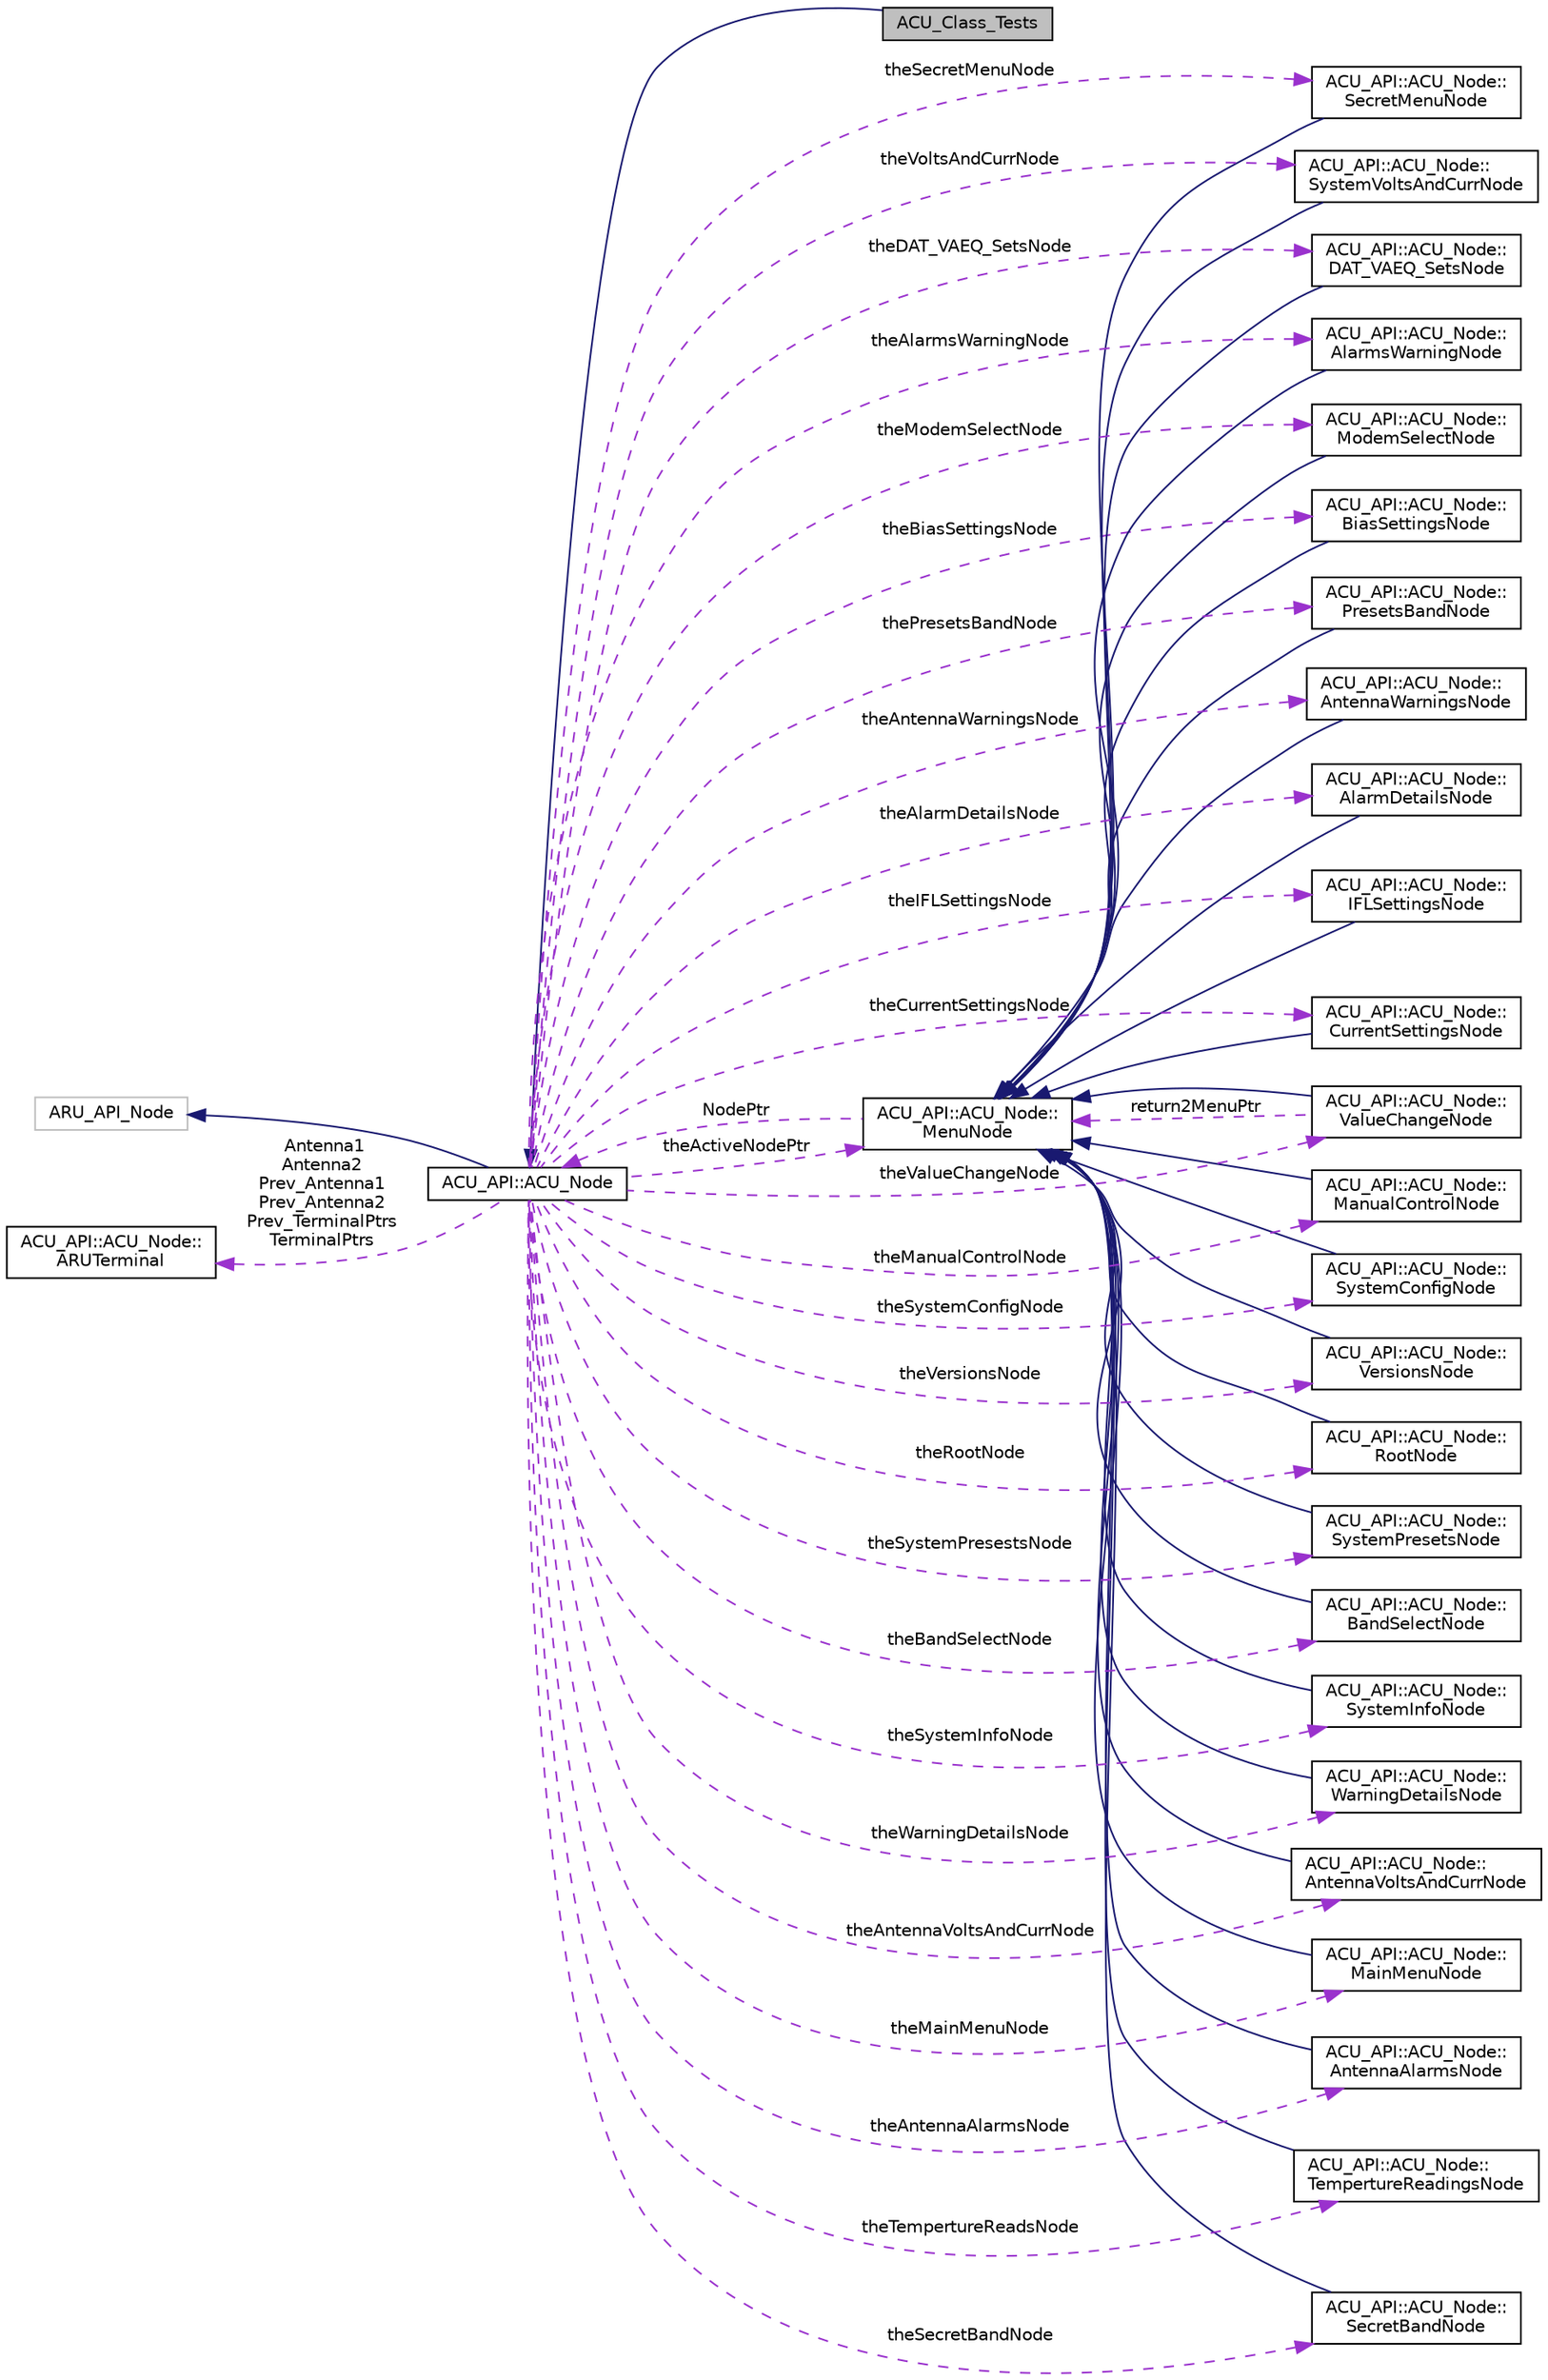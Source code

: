 digraph "ACU_Class_Tests"
{
 // LATEX_PDF_SIZE
  edge [fontname="Helvetica",fontsize="10",labelfontname="Helvetica",labelfontsize="10"];
  node [fontname="Helvetica",fontsize="10",shape=record];
  rankdir="LR";
  Node1 [label="ACU_Class_Tests",height=0.2,width=0.4,color="black", fillcolor="grey75", style="filled", fontcolor="black",tooltip=" "];
  Node2 -> Node1 [dir="back",color="midnightblue",fontsize="10",style="solid",fontname="Helvetica"];
  Node2 [label="ACU_API::ACU_Node",height=0.2,width=0.4,color="black", fillcolor="white", style="filled",URL="$class_a_c_u___a_p_i_1_1_a_c_u___node.html",tooltip="Abstract Base of the ACU PCB within the ARU."];
  Node3 -> Node2 [dir="back",color="midnightblue",fontsize="10",style="solid",fontname="Helvetica"];
  Node3 [label="ARU_API_Node",height=0.2,width=0.4,color="grey75", fillcolor="white", style="filled",tooltip=" "];
  Node4 -> Node2 [dir="back",color="darkorchid3",fontsize="10",style="dashed",label=" theBiasSettingsNode" ,fontname="Helvetica"];
  Node4 [label="ACU_API::ACU_Node::\lBiasSettingsNode",height=0.2,width=0.4,color="black", fillcolor="white", style="filled",URL="$class_a_c_u___a_p_i_1_1_a_c_u___node_1_1_bias_settings_node.html",tooltip=" "];
  Node5 -> Node4 [dir="back",color="midnightblue",fontsize="10",style="solid",fontname="Helvetica"];
  Node5 [label="ACU_API::ACU_Node::\lMenuNode",height=0.2,width=0.4,color="black", fillcolor="white", style="filled",URL="$class_a_c_u___a_p_i_1_1_a_c_u___node_1_1_menu_node.html",tooltip=" "];
  Node2 -> Node5 [dir="back",color="darkorchid3",fontsize="10",style="dashed",label=" NodePtr" ,fontname="Helvetica"];
  Node6 -> Node2 [dir="back",color="darkorchid3",fontsize="10",style="dashed",label=" theModemSelectNode" ,fontname="Helvetica"];
  Node6 [label="ACU_API::ACU_Node::\lModemSelectNode",height=0.2,width=0.4,color="black", fillcolor="white", style="filled",URL="$class_a_c_u___a_p_i_1_1_a_c_u___node_1_1_modem_select_node.html",tooltip=" "];
  Node5 -> Node6 [dir="back",color="midnightblue",fontsize="10",style="solid",fontname="Helvetica"];
  Node7 -> Node2 [dir="back",color="darkorchid3",fontsize="10",style="dashed",label=" theAlarmDetailsNode" ,fontname="Helvetica"];
  Node7 [label="ACU_API::ACU_Node::\lAlarmDetailsNode",height=0.2,width=0.4,color="black", fillcolor="white", style="filled",URL="$class_a_c_u___a_p_i_1_1_a_c_u___node_1_1_alarm_details_node.html",tooltip=" "];
  Node5 -> Node7 [dir="back",color="midnightblue",fontsize="10",style="solid",fontname="Helvetica"];
  Node8 -> Node2 [dir="back",color="darkorchid3",fontsize="10",style="dashed",label=" theIFLSettingsNode" ,fontname="Helvetica"];
  Node8 [label="ACU_API::ACU_Node::\lIFLSettingsNode",height=0.2,width=0.4,color="black", fillcolor="white", style="filled",URL="$class_a_c_u___a_p_i_1_1_a_c_u___node_1_1_i_f_l_settings_node.html",tooltip=" "];
  Node5 -> Node8 [dir="back",color="midnightblue",fontsize="10",style="solid",fontname="Helvetica"];
  Node9 -> Node2 [dir="back",color="darkorchid3",fontsize="10",style="dashed",label=" theSecretMenuNode" ,fontname="Helvetica"];
  Node9 [label="ACU_API::ACU_Node::\lSecretMenuNode",height=0.2,width=0.4,color="black", fillcolor="white", style="filled",URL="$class_a_c_u___a_p_i_1_1_a_c_u___node_1_1_secret_menu_node.html",tooltip=" "];
  Node5 -> Node9 [dir="back",color="midnightblue",fontsize="10",style="solid",fontname="Helvetica"];
  Node10 -> Node2 [dir="back",color="darkorchid3",fontsize="10",style="dashed",label=" theDAT_VAEQ_SetsNode" ,fontname="Helvetica"];
  Node10 [label="ACU_API::ACU_Node::\lDAT_VAEQ_SetsNode",height=0.2,width=0.4,color="black", fillcolor="white", style="filled",URL="$class_a_c_u___a_p_i_1_1_a_c_u___node_1_1_d_a_t___v_a_e_q___sets_node.html",tooltip=" "];
  Node5 -> Node10 [dir="back",color="midnightblue",fontsize="10",style="solid",fontname="Helvetica"];
  Node11 -> Node2 [dir="back",color="darkorchid3",fontsize="10",style="dashed",label=" theCurrentSettingsNode" ,fontname="Helvetica"];
  Node11 [label="ACU_API::ACU_Node::\lCurrentSettingsNode",height=0.2,width=0.4,color="black", fillcolor="white", style="filled",URL="$class_a_c_u___a_p_i_1_1_a_c_u___node_1_1_current_settings_node.html",tooltip=" "];
  Node5 -> Node11 [dir="back",color="midnightblue",fontsize="10",style="solid",fontname="Helvetica"];
  Node12 -> Node2 [dir="back",color="darkorchid3",fontsize="10",style="dashed",label=" theVoltsAndCurrNode" ,fontname="Helvetica"];
  Node12 [label="ACU_API::ACU_Node::\lSystemVoltsAndCurrNode",height=0.2,width=0.4,color="black", fillcolor="white", style="filled",URL="$class_a_c_u___a_p_i_1_1_a_c_u___node_1_1_system_volts_and_curr_node.html",tooltip=" "];
  Node5 -> Node12 [dir="back",color="midnightblue",fontsize="10",style="solid",fontname="Helvetica"];
  Node13 -> Node2 [dir="back",color="darkorchid3",fontsize="10",style="dashed",label=" theAlarmsWarningNode" ,fontname="Helvetica"];
  Node13 [label="ACU_API::ACU_Node::\lAlarmsWarningNode",height=0.2,width=0.4,color="black", fillcolor="white", style="filled",URL="$class_a_c_u___a_p_i_1_1_a_c_u___node_1_1_alarms_warning_node.html",tooltip=" "];
  Node5 -> Node13 [dir="back",color="midnightblue",fontsize="10",style="solid",fontname="Helvetica"];
  Node14 -> Node2 [dir="back",color="darkorchid3",fontsize="10",style="dashed",label=" theAntennaWarningsNode" ,fontname="Helvetica"];
  Node14 [label="ACU_API::ACU_Node::\lAntennaWarningsNode",height=0.2,width=0.4,color="black", fillcolor="white", style="filled",URL="$class_a_c_u___a_p_i_1_1_a_c_u___node_1_1_antenna_warnings_node.html",tooltip=" "];
  Node5 -> Node14 [dir="back",color="midnightblue",fontsize="10",style="solid",fontname="Helvetica"];
  Node15 -> Node2 [dir="back",color="darkorchid3",fontsize="10",style="dashed",label=" thePresetsBandNode" ,fontname="Helvetica"];
  Node15 [label="ACU_API::ACU_Node::\lPresetsBandNode",height=0.2,width=0.4,color="black", fillcolor="white", style="filled",URL="$class_a_c_u___a_p_i_1_1_a_c_u___node_1_1_presets_band_node.html",tooltip=" "];
  Node5 -> Node15 [dir="back",color="midnightblue",fontsize="10",style="solid",fontname="Helvetica"];
  Node16 -> Node2 [dir="back",color="darkorchid3",fontsize="10",style="dashed",label=" theSystemInfoNode" ,fontname="Helvetica"];
  Node16 [label="ACU_API::ACU_Node::\lSystemInfoNode",height=0.2,width=0.4,color="black", fillcolor="white", style="filled",URL="$class_a_c_u___a_p_i_1_1_a_c_u___node_1_1_system_info_node.html",tooltip=" "];
  Node5 -> Node16 [dir="back",color="midnightblue",fontsize="10",style="solid",fontname="Helvetica"];
  Node17 -> Node2 [dir="back",color="darkorchid3",fontsize="10",style="dashed",label=" theValueChangeNode" ,fontname="Helvetica"];
  Node17 [label="ACU_API::ACU_Node::\lValueChangeNode",height=0.2,width=0.4,color="black", fillcolor="white", style="filled",URL="$class_a_c_u___a_p_i_1_1_a_c_u___node_1_1_value_change_node.html",tooltip=" "];
  Node5 -> Node17 [dir="back",color="midnightblue",fontsize="10",style="solid",fontname="Helvetica"];
  Node5 -> Node17 [dir="back",color="darkorchid3",fontsize="10",style="dashed",label=" return2MenuPtr" ,fontname="Helvetica"];
  Node18 -> Node2 [dir="back",color="darkorchid3",fontsize="10",style="dashed",label=" theSecretBandNode" ,fontname="Helvetica"];
  Node18 [label="ACU_API::ACU_Node::\lSecretBandNode",height=0.2,width=0.4,color="black", fillcolor="white", style="filled",URL="$class_a_c_u___a_p_i_1_1_a_c_u___node_1_1_secret_band_node.html",tooltip=" "];
  Node5 -> Node18 [dir="back",color="midnightblue",fontsize="10",style="solid",fontname="Helvetica"];
  Node19 -> Node2 [dir="back",color="darkorchid3",fontsize="10",style="dashed",label=" theManualControlNode" ,fontname="Helvetica"];
  Node19 [label="ACU_API::ACU_Node::\lManualControlNode",height=0.2,width=0.4,color="black", fillcolor="white", style="filled",URL="$class_a_c_u___a_p_i_1_1_a_c_u___node_1_1_manual_control_node.html",tooltip=" "];
  Node5 -> Node19 [dir="back",color="midnightblue",fontsize="10",style="solid",fontname="Helvetica"];
  Node20 -> Node2 [dir="back",color="darkorchid3",fontsize="10",style="dashed",label=" theSystemPresestsNode" ,fontname="Helvetica"];
  Node20 [label="ACU_API::ACU_Node::\lSystemPresetsNode",height=0.2,width=0.4,color="black", fillcolor="white", style="filled",URL="$class_a_c_u___a_p_i_1_1_a_c_u___node_1_1_system_presets_node.html",tooltip=" "];
  Node5 -> Node20 [dir="back",color="midnightblue",fontsize="10",style="solid",fontname="Helvetica"];
  Node21 -> Node2 [dir="back",color="darkorchid3",fontsize="10",style="dashed",label=" theSystemConfigNode" ,fontname="Helvetica"];
  Node21 [label="ACU_API::ACU_Node::\lSystemConfigNode",height=0.2,width=0.4,color="black", fillcolor="white", style="filled",URL="$class_a_c_u___a_p_i_1_1_a_c_u___node_1_1_system_config_node.html",tooltip=" "];
  Node5 -> Node21 [dir="back",color="midnightblue",fontsize="10",style="solid",fontname="Helvetica"];
  Node22 -> Node2 [dir="back",color="darkorchid3",fontsize="10",style="dashed",label=" theBandSelectNode" ,fontname="Helvetica"];
  Node22 [label="ACU_API::ACU_Node::\lBandSelectNode",height=0.2,width=0.4,color="black", fillcolor="white", style="filled",URL="$class_a_c_u___a_p_i_1_1_a_c_u___node_1_1_band_select_node.html",tooltip=" "];
  Node5 -> Node22 [dir="back",color="midnightblue",fontsize="10",style="solid",fontname="Helvetica"];
  Node23 -> Node2 [dir="back",color="darkorchid3",fontsize="10",style="dashed",label=" theAntennaVoltsAndCurrNode" ,fontname="Helvetica"];
  Node23 [label="ACU_API::ACU_Node::\lAntennaVoltsAndCurrNode",height=0.2,width=0.4,color="black", fillcolor="white", style="filled",URL="$class_a_c_u___a_p_i_1_1_a_c_u___node_1_1_antenna_volts_and_curr_node.html",tooltip=" "];
  Node5 -> Node23 [dir="back",color="midnightblue",fontsize="10",style="solid",fontname="Helvetica"];
  Node24 -> Node2 [dir="back",color="darkorchid3",fontsize="10",style="dashed",label=" theTempertureReadsNode" ,fontname="Helvetica"];
  Node24 [label="ACU_API::ACU_Node::\lTempertureReadingsNode",height=0.2,width=0.4,color="black", fillcolor="white", style="filled",URL="$class_a_c_u___a_p_i_1_1_a_c_u___node_1_1_temperture_readings_node.html",tooltip=" "];
  Node5 -> Node24 [dir="back",color="midnightblue",fontsize="10",style="solid",fontname="Helvetica"];
  Node25 -> Node2 [dir="back",color="darkorchid3",fontsize="10",style="dashed",label=" theRootNode" ,fontname="Helvetica"];
  Node25 [label="ACU_API::ACU_Node::\lRootNode",height=0.2,width=0.4,color="black", fillcolor="white", style="filled",URL="$class_a_c_u___a_p_i_1_1_a_c_u___node_1_1_root_node.html",tooltip=" "];
  Node5 -> Node25 [dir="back",color="midnightblue",fontsize="10",style="solid",fontname="Helvetica"];
  Node5 -> Node2 [dir="back",color="darkorchid3",fontsize="10",style="dashed",label=" theActiveNodePtr" ,fontname="Helvetica"];
  Node26 -> Node2 [dir="back",color="darkorchid3",fontsize="10",style="dashed",label=" theMainMenuNode" ,fontname="Helvetica"];
  Node26 [label="ACU_API::ACU_Node::\lMainMenuNode",height=0.2,width=0.4,color="black", fillcolor="white", style="filled",URL="$class_a_c_u___a_p_i_1_1_a_c_u___node_1_1_main_menu_node.html",tooltip=" "];
  Node5 -> Node26 [dir="back",color="midnightblue",fontsize="10",style="solid",fontname="Helvetica"];
  Node27 -> Node2 [dir="back",color="darkorchid3",fontsize="10",style="dashed",label=" Antenna1\nAntenna2\nPrev_Antenna1\nPrev_Antenna2\nPrev_TerminalPtrs\nTerminalPtrs" ,fontname="Helvetica"];
  Node27 [label="ACU_API::ACU_Node::\lARUTerminal",height=0.2,width=0.4,color="black", fillcolor="white", style="filled",URL="$class_a_c_u___a_p_i_1_1_a_c_u___node_1_1_a_r_u_terminal.html",tooltip=" "];
  Node28 -> Node2 [dir="back",color="darkorchid3",fontsize="10",style="dashed",label=" theAntennaAlarmsNode" ,fontname="Helvetica"];
  Node28 [label="ACU_API::ACU_Node::\lAntennaAlarmsNode",height=0.2,width=0.4,color="black", fillcolor="white", style="filled",URL="$class_a_c_u___a_p_i_1_1_a_c_u___node_1_1_antenna_alarms_node.html",tooltip=" "];
  Node5 -> Node28 [dir="back",color="midnightblue",fontsize="10",style="solid",fontname="Helvetica"];
  Node29 -> Node2 [dir="back",color="darkorchid3",fontsize="10",style="dashed",label=" theVersionsNode" ,fontname="Helvetica"];
  Node29 [label="ACU_API::ACU_Node::\lVersionsNode",height=0.2,width=0.4,color="black", fillcolor="white", style="filled",URL="$class_a_c_u___a_p_i_1_1_a_c_u___node_1_1_versions_node.html",tooltip=" "];
  Node5 -> Node29 [dir="back",color="midnightblue",fontsize="10",style="solid",fontname="Helvetica"];
  Node30 -> Node2 [dir="back",color="darkorchid3",fontsize="10",style="dashed",label=" theWarningDetailsNode" ,fontname="Helvetica"];
  Node30 [label="ACU_API::ACU_Node::\lWarningDetailsNode",height=0.2,width=0.4,color="black", fillcolor="white", style="filled",URL="$class_a_c_u___a_p_i_1_1_a_c_u___node_1_1_warning_details_node.html",tooltip=" "];
  Node5 -> Node30 [dir="back",color="midnightblue",fontsize="10",style="solid",fontname="Helvetica"];
}
